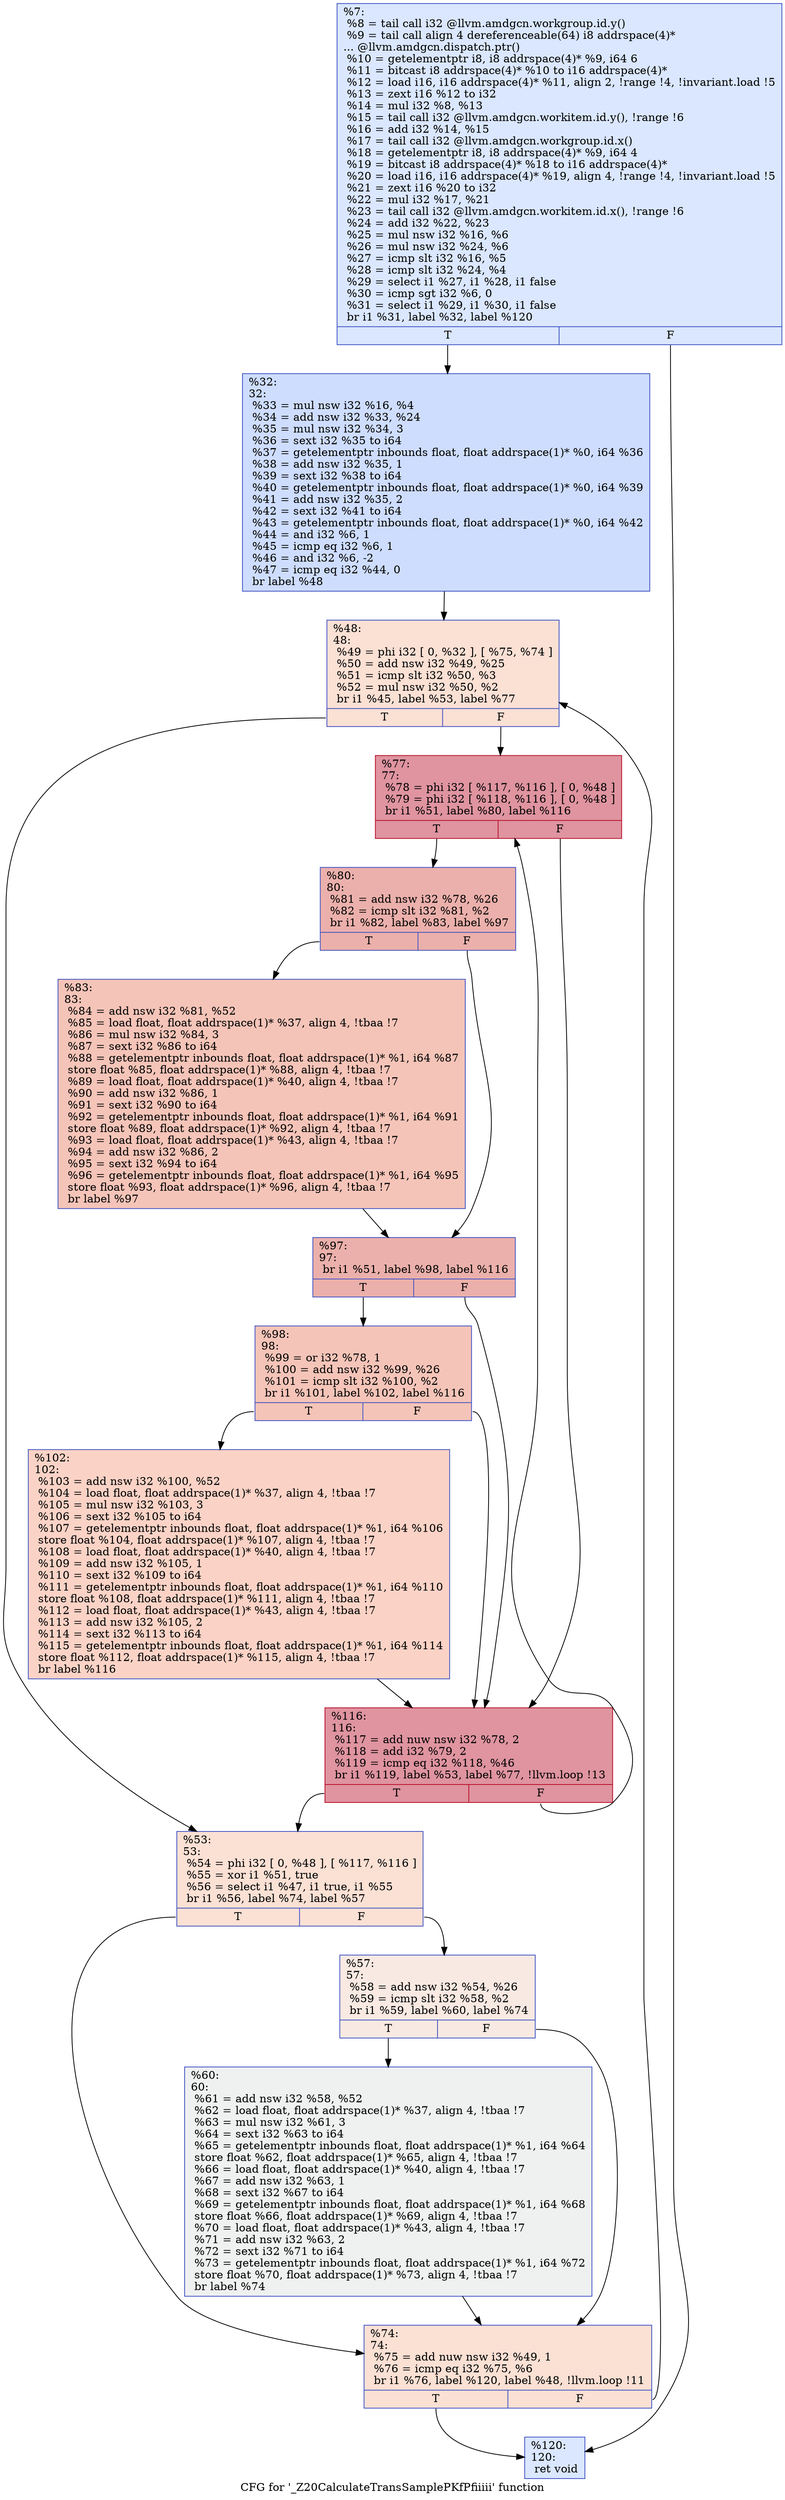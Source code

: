 digraph "CFG for '_Z20CalculateTransSamplePKfPfiiiii' function" {
	label="CFG for '_Z20CalculateTransSamplePKfPfiiiii' function";

	Node0x54e85f0 [shape=record,color="#3d50c3ff", style=filled, fillcolor="#abc8fd70",label="{%7:\l  %8 = tail call i32 @llvm.amdgcn.workgroup.id.y()\l  %9 = tail call align 4 dereferenceable(64) i8 addrspace(4)*\l... @llvm.amdgcn.dispatch.ptr()\l  %10 = getelementptr i8, i8 addrspace(4)* %9, i64 6\l  %11 = bitcast i8 addrspace(4)* %10 to i16 addrspace(4)*\l  %12 = load i16, i16 addrspace(4)* %11, align 2, !range !4, !invariant.load !5\l  %13 = zext i16 %12 to i32\l  %14 = mul i32 %8, %13\l  %15 = tail call i32 @llvm.amdgcn.workitem.id.y(), !range !6\l  %16 = add i32 %14, %15\l  %17 = tail call i32 @llvm.amdgcn.workgroup.id.x()\l  %18 = getelementptr i8, i8 addrspace(4)* %9, i64 4\l  %19 = bitcast i8 addrspace(4)* %18 to i16 addrspace(4)*\l  %20 = load i16, i16 addrspace(4)* %19, align 4, !range !4, !invariant.load !5\l  %21 = zext i16 %20 to i32\l  %22 = mul i32 %17, %21\l  %23 = tail call i32 @llvm.amdgcn.workitem.id.x(), !range !6\l  %24 = add i32 %22, %23\l  %25 = mul nsw i32 %16, %6\l  %26 = mul nsw i32 %24, %6\l  %27 = icmp slt i32 %16, %5\l  %28 = icmp slt i32 %24, %4\l  %29 = select i1 %27, i1 %28, i1 false\l  %30 = icmp sgt i32 %6, 0\l  %31 = select i1 %29, i1 %30, i1 false\l  br i1 %31, label %32, label %120\l|{<s0>T|<s1>F}}"];
	Node0x54e85f0:s0 -> Node0x54ec310;
	Node0x54e85f0:s1 -> Node0x54ec3a0;
	Node0x54ec310 [shape=record,color="#3d50c3ff", style=filled, fillcolor="#8fb1fe70",label="{%32:\l32:                                               \l  %33 = mul nsw i32 %16, %4\l  %34 = add nsw i32 %33, %24\l  %35 = mul nsw i32 %34, 3\l  %36 = sext i32 %35 to i64\l  %37 = getelementptr inbounds float, float addrspace(1)* %0, i64 %36\l  %38 = add nsw i32 %35, 1\l  %39 = sext i32 %38 to i64\l  %40 = getelementptr inbounds float, float addrspace(1)* %0, i64 %39\l  %41 = add nsw i32 %35, 2\l  %42 = sext i32 %41 to i64\l  %43 = getelementptr inbounds float, float addrspace(1)* %0, i64 %42\l  %44 = and i32 %6, 1\l  %45 = icmp eq i32 %6, 1\l  %46 = and i32 %6, -2\l  %47 = icmp eq i32 %44, 0\l  br label %48\l}"];
	Node0x54ec310 -> Node0x54ecf00;
	Node0x54ecf00 [shape=record,color="#3d50c3ff", style=filled, fillcolor="#f7b99e70",label="{%48:\l48:                                               \l  %49 = phi i32 [ 0, %32 ], [ %75, %74 ]\l  %50 = add nsw i32 %49, %25\l  %51 = icmp slt i32 %50, %3\l  %52 = mul nsw i32 %50, %2\l  br i1 %45, label %53, label %77\l|{<s0>T|<s1>F}}"];
	Node0x54ecf00:s0 -> Node0x54ed2e0;
	Node0x54ecf00:s1 -> Node0x54ed370;
	Node0x54ed2e0 [shape=record,color="#3d50c3ff", style=filled, fillcolor="#f7b99e70",label="{%53:\l53:                                               \l  %54 = phi i32 [ 0, %48 ], [ %117, %116 ]\l  %55 = xor i1 %51, true\l  %56 = select i1 %47, i1 true, i1 %55\l  br i1 %56, label %74, label %57\l|{<s0>T|<s1>F}}"];
	Node0x54ed2e0:s0 -> Node0x54ecff0;
	Node0x54ed2e0:s1 -> Node0x54ed790;
	Node0x54ed790 [shape=record,color="#3d50c3ff", style=filled, fillcolor="#efcebd70",label="{%57:\l57:                                               \l  %58 = add nsw i32 %54, %26\l  %59 = icmp slt i32 %58, %2\l  br i1 %59, label %60, label %74\l|{<s0>T|<s1>F}}"];
	Node0x54ed790:s0 -> Node0x54ed9f0;
	Node0x54ed790:s1 -> Node0x54ecff0;
	Node0x54ed9f0 [shape=record,color="#3d50c3ff", style=filled, fillcolor="#dbdcde70",label="{%60:\l60:                                               \l  %61 = add nsw i32 %58, %52\l  %62 = load float, float addrspace(1)* %37, align 4, !tbaa !7\l  %63 = mul nsw i32 %61, 3\l  %64 = sext i32 %63 to i64\l  %65 = getelementptr inbounds float, float addrspace(1)* %1, i64 %64\l  store float %62, float addrspace(1)* %65, align 4, !tbaa !7\l  %66 = load float, float addrspace(1)* %40, align 4, !tbaa !7\l  %67 = add nsw i32 %63, 1\l  %68 = sext i32 %67 to i64\l  %69 = getelementptr inbounds float, float addrspace(1)* %1, i64 %68\l  store float %66, float addrspace(1)* %69, align 4, !tbaa !7\l  %70 = load float, float addrspace(1)* %43, align 4, !tbaa !7\l  %71 = add nsw i32 %63, 2\l  %72 = sext i32 %71 to i64\l  %73 = getelementptr inbounds float, float addrspace(1)* %1, i64 %72\l  store float %70, float addrspace(1)* %73, align 4, !tbaa !7\l  br label %74\l}"];
	Node0x54ed9f0 -> Node0x54ecff0;
	Node0x54ecff0 [shape=record,color="#3d50c3ff", style=filled, fillcolor="#f7b99e70",label="{%74:\l74:                                               \l  %75 = add nuw nsw i32 %49, 1\l  %76 = icmp eq i32 %75, %6\l  br i1 %76, label %120, label %48, !llvm.loop !11\l|{<s0>T|<s1>F}}"];
	Node0x54ecff0:s0 -> Node0x54ec3a0;
	Node0x54ecff0:s1 -> Node0x54ecf00;
	Node0x54ed370 [shape=record,color="#b70d28ff", style=filled, fillcolor="#b70d2870",label="{%77:\l77:                                               \l  %78 = phi i32 [ %117, %116 ], [ 0, %48 ]\l  %79 = phi i32 [ %118, %116 ], [ 0, %48 ]\l  br i1 %51, label %80, label %116\l|{<s0>T|<s1>F}}"];
	Node0x54ed370:s0 -> Node0x54ef100;
	Node0x54ed370:s1 -> Node0x54ed4e0;
	Node0x54ef100 [shape=record,color="#3d50c3ff", style=filled, fillcolor="#d24b4070",label="{%80:\l80:                                               \l  %81 = add nsw i32 %78, %26\l  %82 = icmp slt i32 %81, %2\l  br i1 %82, label %83, label %97\l|{<s0>T|<s1>F}}"];
	Node0x54ef100:s0 -> Node0x54ef360;
	Node0x54ef100:s1 -> Node0x54ef3b0;
	Node0x54ef360 [shape=record,color="#3d50c3ff", style=filled, fillcolor="#e97a5f70",label="{%83:\l83:                                               \l  %84 = add nsw i32 %81, %52\l  %85 = load float, float addrspace(1)* %37, align 4, !tbaa !7\l  %86 = mul nsw i32 %84, 3\l  %87 = sext i32 %86 to i64\l  %88 = getelementptr inbounds float, float addrspace(1)* %1, i64 %87\l  store float %85, float addrspace(1)* %88, align 4, !tbaa !7\l  %89 = load float, float addrspace(1)* %40, align 4, !tbaa !7\l  %90 = add nsw i32 %86, 1\l  %91 = sext i32 %90 to i64\l  %92 = getelementptr inbounds float, float addrspace(1)* %1, i64 %91\l  store float %89, float addrspace(1)* %92, align 4, !tbaa !7\l  %93 = load float, float addrspace(1)* %43, align 4, !tbaa !7\l  %94 = add nsw i32 %86, 2\l  %95 = sext i32 %94 to i64\l  %96 = getelementptr inbounds float, float addrspace(1)* %1, i64 %95\l  store float %93, float addrspace(1)* %96, align 4, !tbaa !7\l  br label %97\l}"];
	Node0x54ef360 -> Node0x54ef3b0;
	Node0x54ef3b0 [shape=record,color="#3d50c3ff", style=filled, fillcolor="#d24b4070",label="{%97:\l97:                                               \l  br i1 %51, label %98, label %116\l|{<s0>T|<s1>F}}"];
	Node0x54ef3b0:s0 -> Node0x54efdd0;
	Node0x54ef3b0:s1 -> Node0x54ed4e0;
	Node0x54efdd0 [shape=record,color="#3d50c3ff", style=filled, fillcolor="#e97a5f70",label="{%98:\l98:                                               \l  %99 = or i32 %78, 1\l  %100 = add nsw i32 %99, %26\l  %101 = icmp slt i32 %100, %2\l  br i1 %101, label %102, label %116\l|{<s0>T|<s1>F}}"];
	Node0x54efdd0:s0 -> Node0x54f0080;
	Node0x54efdd0:s1 -> Node0x54ed4e0;
	Node0x54f0080 [shape=record,color="#3d50c3ff", style=filled, fillcolor="#f59c7d70",label="{%102:\l102:                                              \l  %103 = add nsw i32 %100, %52\l  %104 = load float, float addrspace(1)* %37, align 4, !tbaa !7\l  %105 = mul nsw i32 %103, 3\l  %106 = sext i32 %105 to i64\l  %107 = getelementptr inbounds float, float addrspace(1)* %1, i64 %106\l  store float %104, float addrspace(1)* %107, align 4, !tbaa !7\l  %108 = load float, float addrspace(1)* %40, align 4, !tbaa !7\l  %109 = add nsw i32 %105, 1\l  %110 = sext i32 %109 to i64\l  %111 = getelementptr inbounds float, float addrspace(1)* %1, i64 %110\l  store float %108, float addrspace(1)* %111, align 4, !tbaa !7\l  %112 = load float, float addrspace(1)* %43, align 4, !tbaa !7\l  %113 = add nsw i32 %105, 2\l  %114 = sext i32 %113 to i64\l  %115 = getelementptr inbounds float, float addrspace(1)* %1, i64 %114\l  store float %112, float addrspace(1)* %115, align 4, !tbaa !7\l  br label %116\l}"];
	Node0x54f0080 -> Node0x54ed4e0;
	Node0x54ed4e0 [shape=record,color="#b70d28ff", style=filled, fillcolor="#b70d2870",label="{%116:\l116:                                              \l  %117 = add nuw nsw i32 %78, 2\l  %118 = add i32 %79, 2\l  %119 = icmp eq i32 %118, %46\l  br i1 %119, label %53, label %77, !llvm.loop !13\l|{<s0>T|<s1>F}}"];
	Node0x54ed4e0:s0 -> Node0x54ed2e0;
	Node0x54ed4e0:s1 -> Node0x54ed370;
	Node0x54ec3a0 [shape=record,color="#3d50c3ff", style=filled, fillcolor="#abc8fd70",label="{%120:\l120:                                              \l  ret void\l}"];
}
